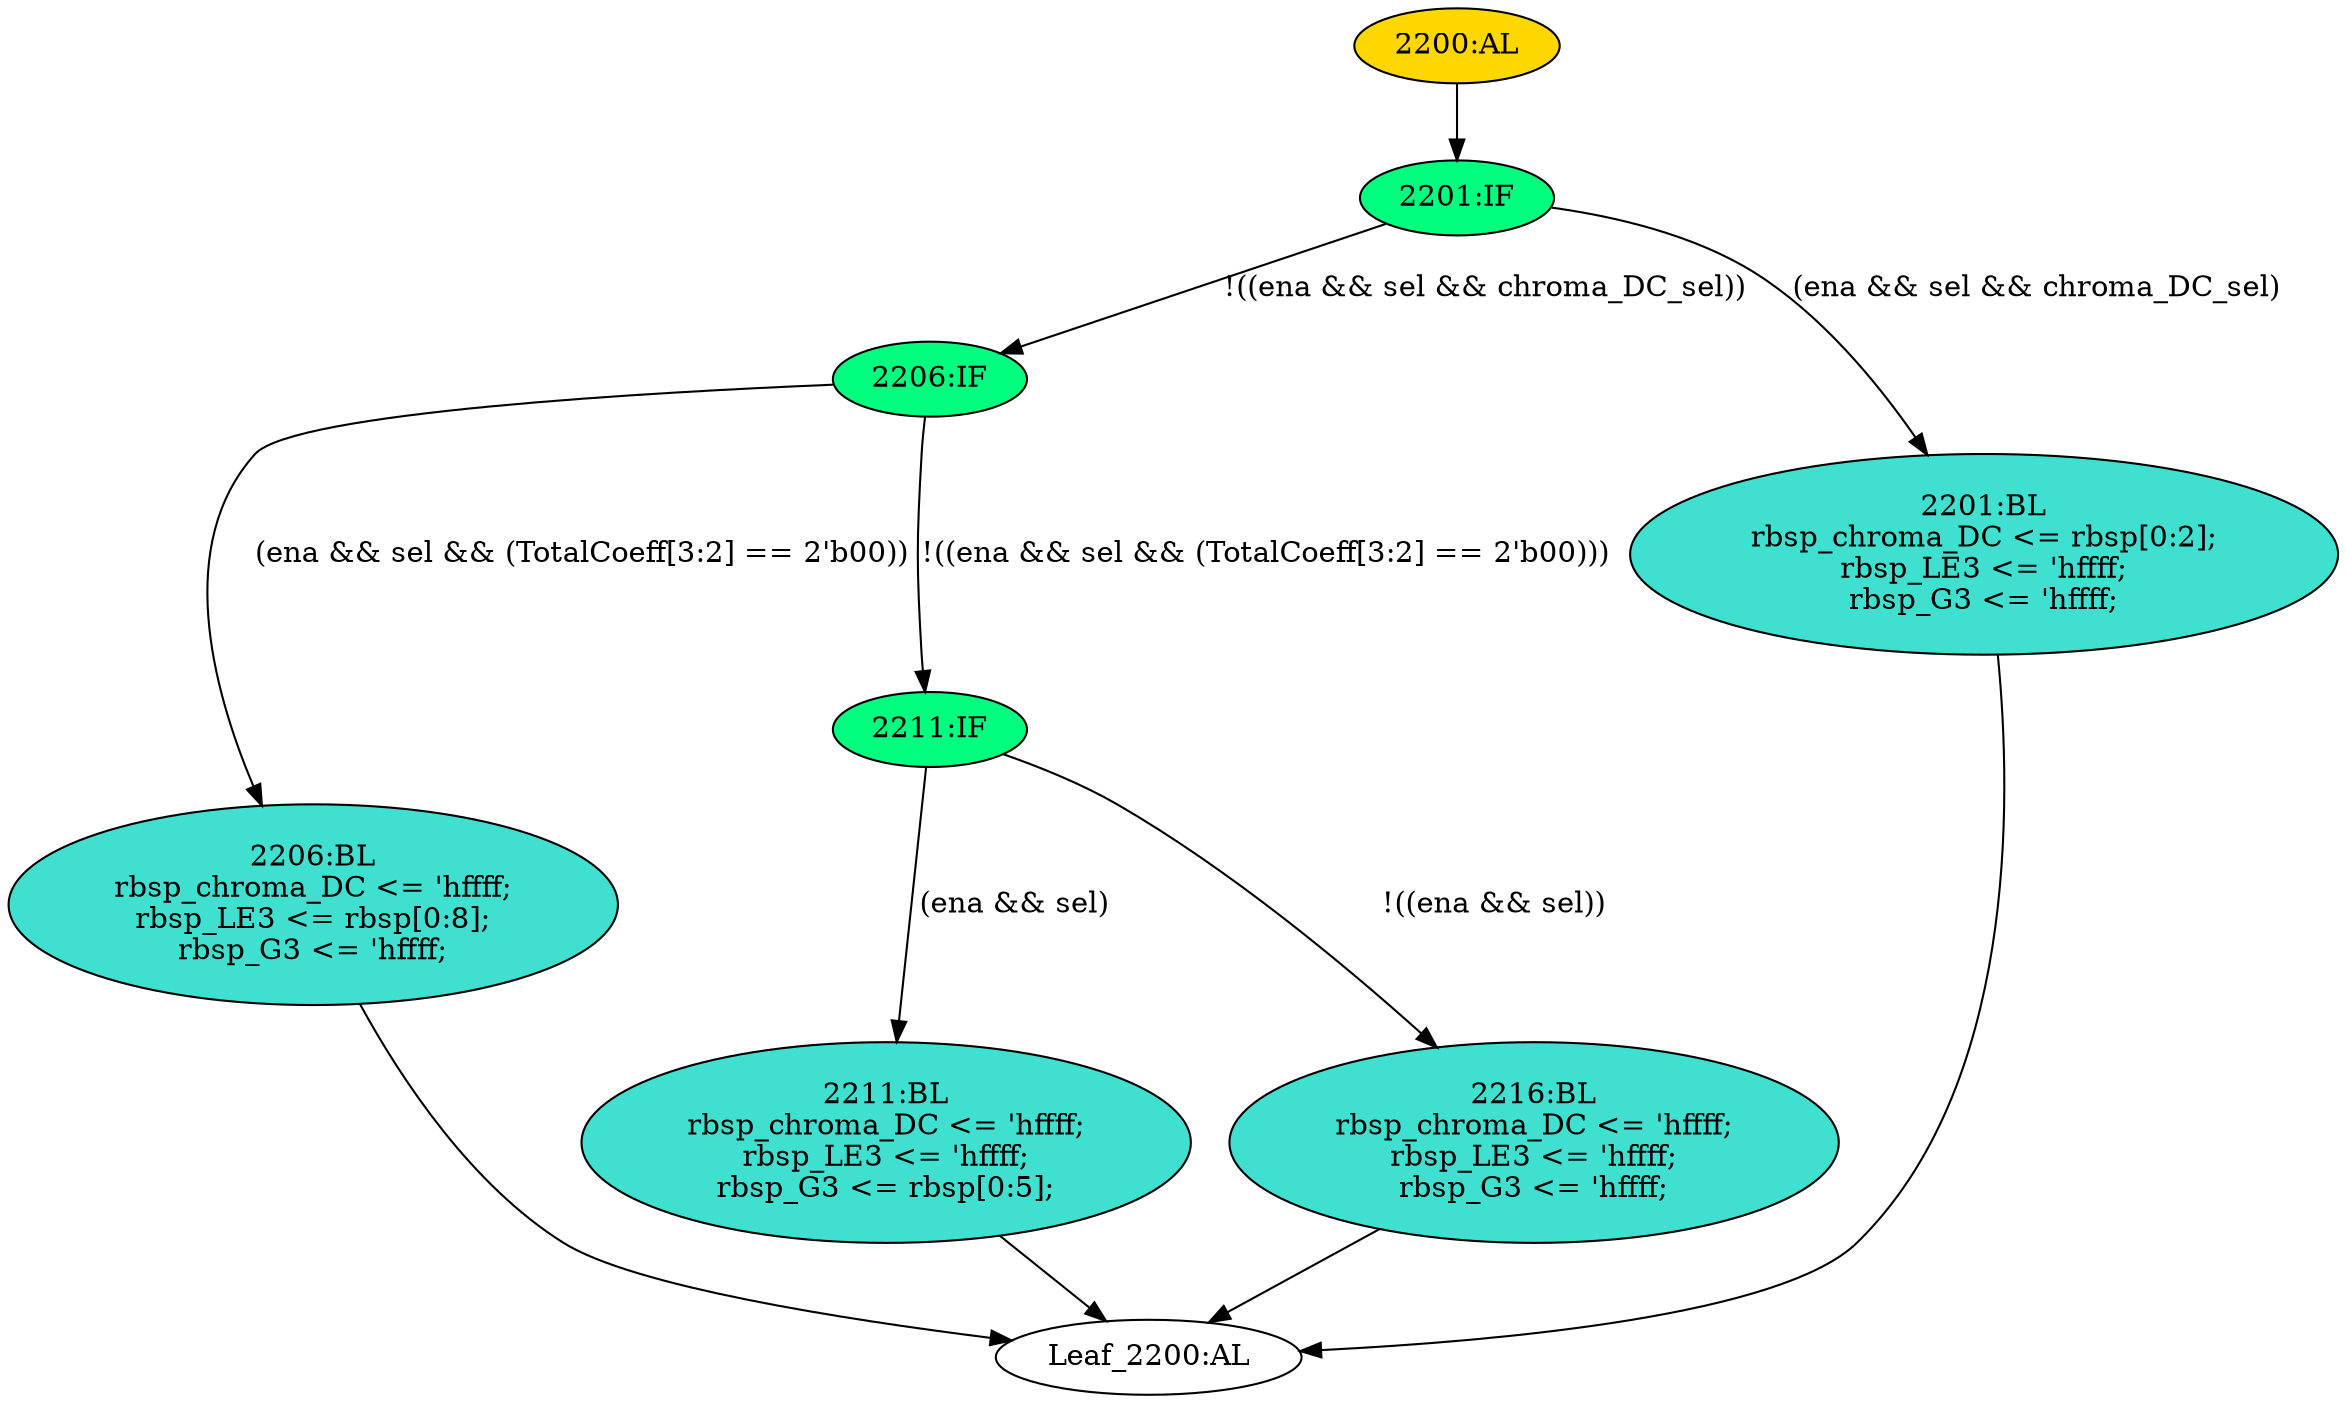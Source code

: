 strict digraph "" {
	node [label="\N"];
	"2200:AL"	 [ast="<pyverilog.vparser.ast.Always object at 0x7f204c598890>",
		clk_sens=False,
		fillcolor=gold,
		label="2200:AL",
		sens="['rbsp']",
		statements="[]",
		style=filled,
		typ=Always,
		use_var="['TotalCoeff', 'ena', 'chroma_DC_sel', 'sel', 'rbsp']"];
	"2201:IF"	 [ast="<pyverilog.vparser.ast.IfStatement object at 0x7f204c598c90>",
		fillcolor=springgreen,
		label="2201:IF",
		statements="[]",
		style=filled,
		typ=IfStatement];
	"2200:AL" -> "2201:IF"	 [cond="[]",
		lineno=None];
	"2206:IF"	 [ast="<pyverilog.vparser.ast.IfStatement object at 0x7f204c598f50>",
		fillcolor=springgreen,
		label="2206:IF",
		statements="[]",
		style=filled,
		typ=IfStatement];
	"2201:IF" -> "2206:IF"	 [cond="['ena', 'sel', 'chroma_DC_sel']",
		label="!((ena && sel && chroma_DC_sel))",
		lineno=2201];
	"2201:BL"	 [ast="<pyverilog.vparser.ast.Block object at 0x7f204c6dde50>",
		fillcolor=turquoise,
		label="2201:BL
rbsp_chroma_DC <= rbsp[0:2];
rbsp_LE3 <= 'hffff;
rbsp_G3 <= 'hffff;",
		statements="[<pyverilog.vparser.ast.NonblockingSubstitution object at 0x7f204c6ddc90>, <pyverilog.vparser.ast.NonblockingSubstitution object \
at 0x7f204c59f090>, <pyverilog.vparser.ast.NonblockingSubstitution object at 0x7f204c59f3d0>]",
		style=filled,
		typ=Block];
	"2201:IF" -> "2201:BL"	 [cond="['ena', 'sel', 'chroma_DC_sel']",
		label="(ena && sel && chroma_DC_sel)",
		lineno=2201];
	"2211:BL"	 [ast="<pyverilog.vparser.ast.Block object at 0x7f204c749590>",
		fillcolor=turquoise,
		label="2211:BL
rbsp_chroma_DC <= 'hffff;
rbsp_LE3 <= 'hffff;
rbsp_G3 <= rbsp[0:5];",
		statements="[<pyverilog.vparser.ast.NonblockingSubstitution object at 0x7f204c749490>, <pyverilog.vparser.ast.NonblockingSubstitution object \
at 0x7f204c749910>, <pyverilog.vparser.ast.NonblockingSubstitution object at 0x7f204c749b90>]",
		style=filled,
		typ=Block];
	"Leaf_2200:AL"	 [def_var="['rbsp_chroma_DC', 'rbsp_LE3', 'rbsp_G3']",
		label="Leaf_2200:AL"];
	"2211:BL" -> "Leaf_2200:AL"	 [cond="[]",
		lineno=None];
	"2206:BL"	 [ast="<pyverilog.vparser.ast.Block object at 0x7f204c749850>",
		fillcolor=turquoise,
		label="2206:BL
rbsp_chroma_DC <= 'hffff;
rbsp_LE3 <= rbsp[0:8];
rbsp_G3 <= 'hffff;",
		statements="[<pyverilog.vparser.ast.NonblockingSubstitution object at 0x7f204c749450>, <pyverilog.vparser.ast.NonblockingSubstitution object \
at 0x7f204c749e50>, <pyverilog.vparser.ast.NonblockingSubstitution object at 0x7f204c749210>]",
		style=filled,
		typ=Block];
	"2206:BL" -> "Leaf_2200:AL"	 [cond="[]",
		lineno=None];
	"2216:BL"	 [ast="<pyverilog.vparser.ast.Block object at 0x7f204c598510>",
		fillcolor=turquoise,
		label="2216:BL
rbsp_chroma_DC <= 'hffff;
rbsp_LE3 <= 'hffff;
rbsp_G3 <= 'hffff;",
		statements="[<pyverilog.vparser.ast.NonblockingSubstitution object at 0x7f204c598d50>, <pyverilog.vparser.ast.NonblockingSubstitution object \
at 0x7f204c5b2950>, <pyverilog.vparser.ast.NonblockingSubstitution object at 0x7f204c749e10>]",
		style=filled,
		typ=Block];
	"2216:BL" -> "Leaf_2200:AL"	 [cond="[]",
		lineno=None];
	"2211:IF"	 [ast="<pyverilog.vparser.ast.IfStatement object at 0x7f204c598f10>",
		fillcolor=springgreen,
		label="2211:IF",
		statements="[]",
		style=filled,
		typ=IfStatement];
	"2211:IF" -> "2211:BL"	 [cond="['ena', 'sel']",
		label="(ena && sel)",
		lineno=2211];
	"2211:IF" -> "2216:BL"	 [cond="['ena', 'sel']",
		label="!((ena && sel))",
		lineno=2211];
	"2206:IF" -> "2206:BL"	 [cond="['ena', 'sel', 'TotalCoeff']",
		label="(ena && sel && (TotalCoeff[3:2] == 2'b00))",
		lineno=2206];
	"2206:IF" -> "2211:IF"	 [cond="['ena', 'sel', 'TotalCoeff']",
		label="!((ena && sel && (TotalCoeff[3:2] == 2'b00)))",
		lineno=2206];
	"2201:BL" -> "Leaf_2200:AL"	 [cond="[]",
		lineno=None];
}
